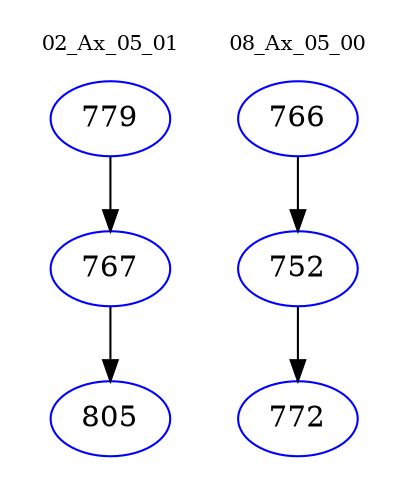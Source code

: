 digraph{
subgraph cluster_0 {
color = white
label = "02_Ax_05_01";
fontsize=10;
T0_779 [label="779", color="blue"]
T0_779 -> T0_767 [color="black"]
T0_767 [label="767", color="blue"]
T0_767 -> T0_805 [color="black"]
T0_805 [label="805", color="blue"]
}
subgraph cluster_1 {
color = white
label = "08_Ax_05_00";
fontsize=10;
T1_766 [label="766", color="blue"]
T1_766 -> T1_752 [color="black"]
T1_752 [label="752", color="blue"]
T1_752 -> T1_772 [color="black"]
T1_772 [label="772", color="blue"]
}
}
